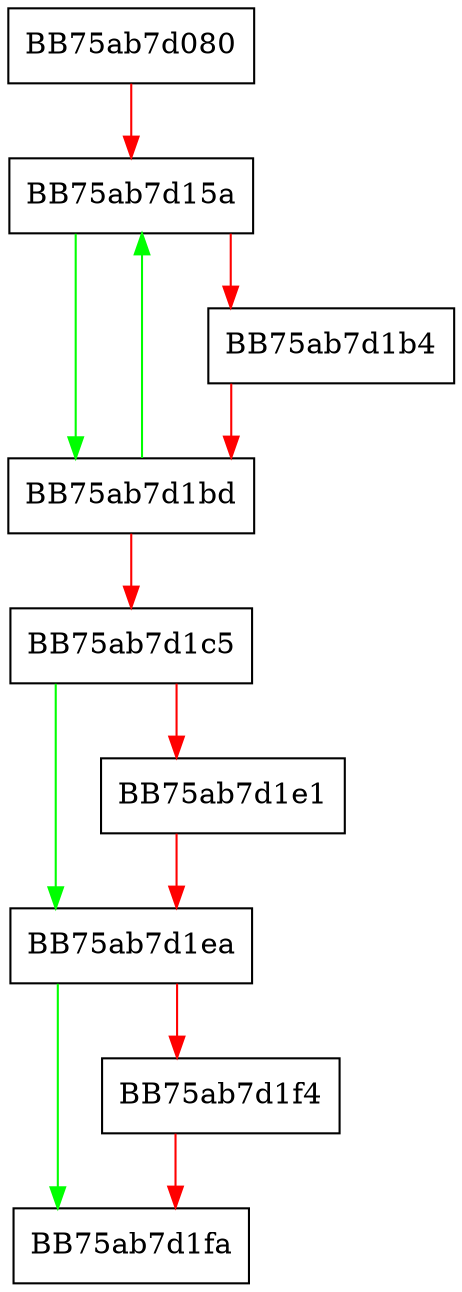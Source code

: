 digraph GetFileForRawResourceData {
  node [shape="box"];
  graph [splines=ortho];
  BB75ab7d080 -> BB75ab7d15a [color="red"];
  BB75ab7d15a -> BB75ab7d1bd [color="green"];
  BB75ab7d15a -> BB75ab7d1b4 [color="red"];
  BB75ab7d1b4 -> BB75ab7d1bd [color="red"];
  BB75ab7d1bd -> BB75ab7d15a [color="green"];
  BB75ab7d1bd -> BB75ab7d1c5 [color="red"];
  BB75ab7d1c5 -> BB75ab7d1ea [color="green"];
  BB75ab7d1c5 -> BB75ab7d1e1 [color="red"];
  BB75ab7d1e1 -> BB75ab7d1ea [color="red"];
  BB75ab7d1ea -> BB75ab7d1fa [color="green"];
  BB75ab7d1ea -> BB75ab7d1f4 [color="red"];
  BB75ab7d1f4 -> BB75ab7d1fa [color="red"];
}